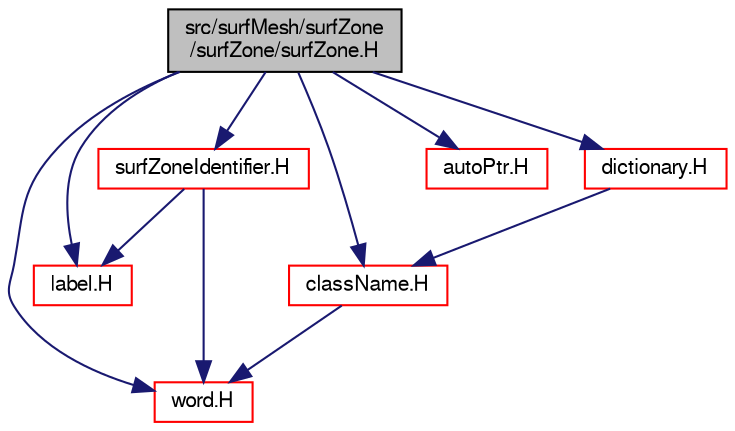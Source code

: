 digraph "src/surfMesh/surfZone/surfZone/surfZone.H"
{
  bgcolor="transparent";
  edge [fontname="FreeSans",fontsize="10",labelfontname="FreeSans",labelfontsize="10"];
  node [fontname="FreeSans",fontsize="10",shape=record];
  Node0 [label="src/surfMesh/surfZone\l/surfZone/surfZone.H",height=0.2,width=0.4,color="black", fillcolor="grey75", style="filled", fontcolor="black"];
  Node0 -> Node1 [color="midnightblue",fontsize="10",style="solid",fontname="FreeSans"];
  Node1 [label="word.H",height=0.2,width=0.4,color="red",URL="$a12662.html"];
  Node0 -> Node13 [color="midnightblue",fontsize="10",style="solid",fontname="FreeSans"];
  Node13 [label="label.H",height=0.2,width=0.4,color="red",URL="$a12371.html"];
  Node0 -> Node17 [color="midnightblue",fontsize="10",style="solid",fontname="FreeSans"];
  Node17 [label="className.H",height=0.2,width=0.4,color="red",URL="$a09335.html",tooltip="Macro definitions for declaring ClassName(), NamespaceName(), etc. "];
  Node17 -> Node1 [color="midnightblue",fontsize="10",style="solid",fontname="FreeSans"];
  Node0 -> Node21 [color="midnightblue",fontsize="10",style="solid",fontname="FreeSans"];
  Node21 [label="surfZoneIdentifier.H",height=0.2,width=0.4,color="red",URL="$a15338.html"];
  Node21 -> Node1 [color="midnightblue",fontsize="10",style="solid",fontname="FreeSans"];
  Node21 -> Node13 [color="midnightblue",fontsize="10",style="solid",fontname="FreeSans"];
  Node0 -> Node45 [color="midnightblue",fontsize="10",style="solid",fontname="FreeSans"];
  Node45 [label="autoPtr.H",height=0.2,width=0.4,color="red",URL="$a11078.html"];
  Node0 -> Node47 [color="midnightblue",fontsize="10",style="solid",fontname="FreeSans"];
  Node47 [label="dictionary.H",height=0.2,width=0.4,color="red",URL="$a08804.html"];
  Node47 -> Node17 [color="midnightblue",fontsize="10",style="solid",fontname="FreeSans"];
}
